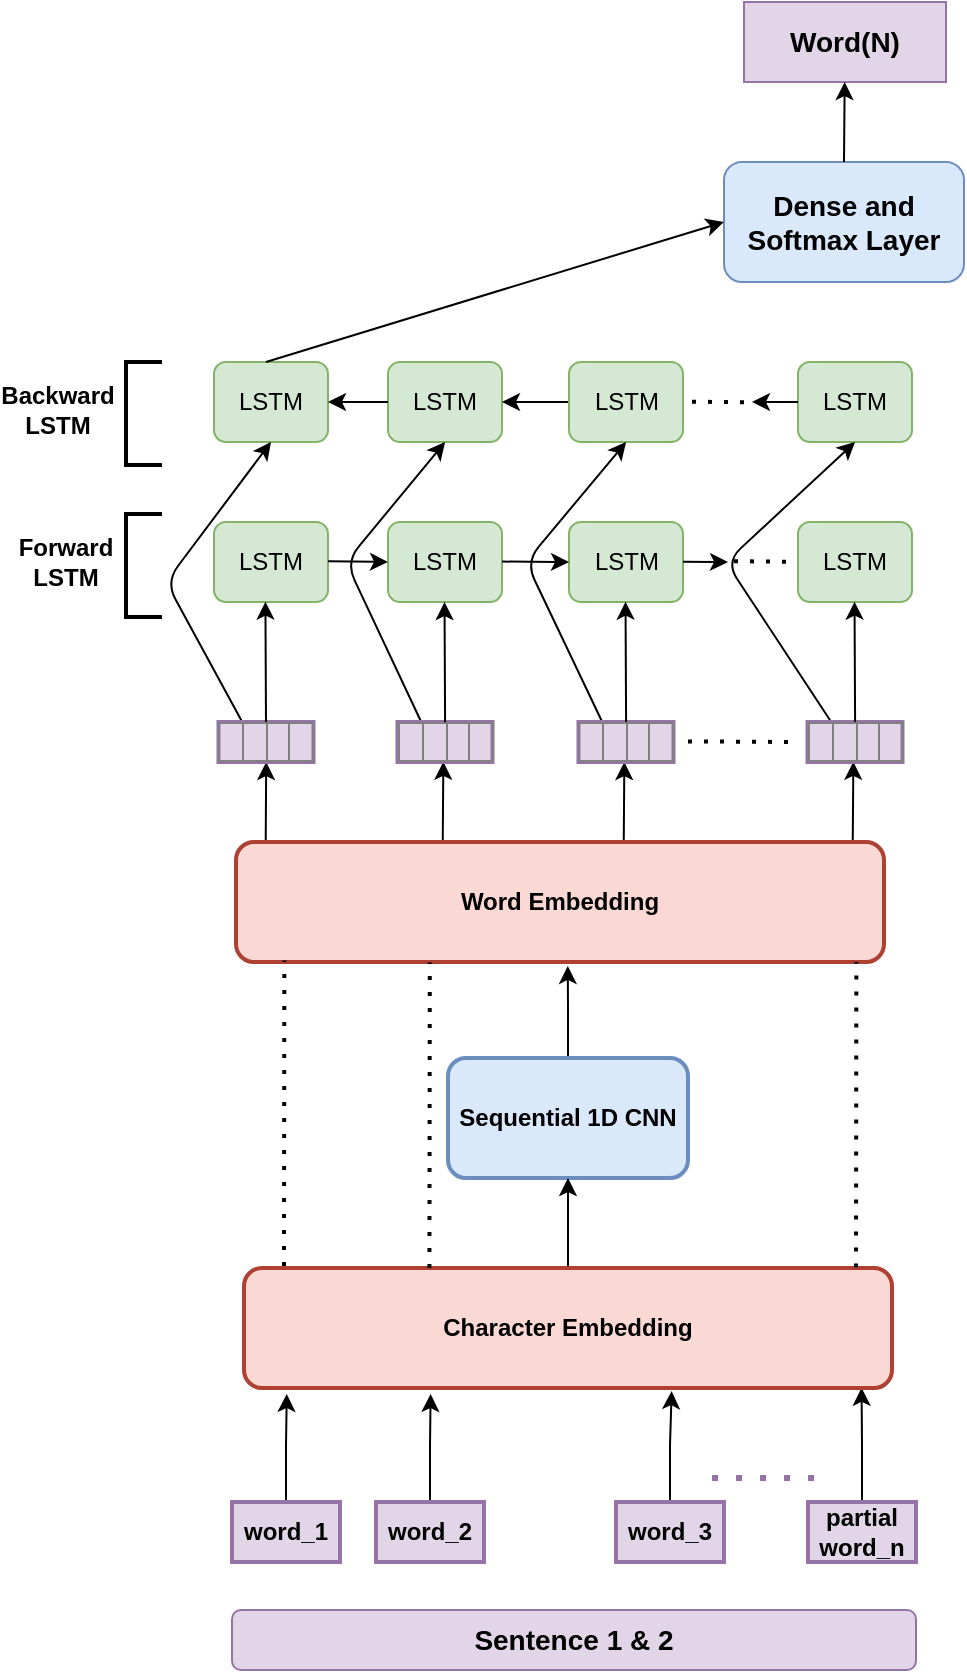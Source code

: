 <mxfile version="14.4.6" type="github">
  <diagram id="5aN20TkIpAYFd9l0oaaY" name="Page-1">
    <mxGraphModel dx="2031" dy="1134" grid="1" gridSize="10" guides="1" tooltips="1" connect="1" arrows="1" fold="1" page="1" pageScale="1" pageWidth="850" pageHeight="1100" math="0" shadow="0">
      <root>
        <mxCell id="0" />
        <mxCell id="1" parent="0" />
        <mxCell id="0h4L2-X7NALGhk6wRx9c-19" value="LSTM" style="rounded=1;whiteSpace=wrap;html=1;fillColor=#d5e8d4;strokeColor=#82b366;" parent="1" vertex="1">
          <mxGeometry x="134" y="430" width="57" height="40" as="geometry" />
        </mxCell>
        <mxCell id="0h4L2-X7NALGhk6wRx9c-20" value="LSTM" style="rounded=1;whiteSpace=wrap;html=1;fillColor=#d5e8d4;strokeColor=#82b366;" parent="1" vertex="1">
          <mxGeometry x="221" y="430" width="57" height="40" as="geometry" />
        </mxCell>
        <mxCell id="0h4L2-X7NALGhk6wRx9c-21" value="LSTM" style="rounded=1;whiteSpace=wrap;html=1;fillColor=#d5e8d4;strokeColor=#82b366;" parent="1" vertex="1">
          <mxGeometry x="311.5" y="430" width="57" height="40" as="geometry" />
        </mxCell>
        <mxCell id="0h4L2-X7NALGhk6wRx9c-22" value="LSTM" style="rounded=1;whiteSpace=wrap;html=1;fillColor=#d5e8d4;strokeColor=#82b366;" parent="1" vertex="1">
          <mxGeometry x="426" y="430" width="57" height="40" as="geometry" />
        </mxCell>
        <mxCell id="0h4L2-X7NALGhk6wRx9c-27" value="LSTM" style="rounded=1;whiteSpace=wrap;html=1;fillColor=#d5e8d4;strokeColor=#82b366;" parent="1" vertex="1">
          <mxGeometry x="134" y="350" width="57" height="40" as="geometry" />
        </mxCell>
        <mxCell id="0h4L2-X7NALGhk6wRx9c-28" value="LSTM" style="rounded=1;whiteSpace=wrap;html=1;fillColor=#d5e8d4;strokeColor=#82b366;" parent="1" vertex="1">
          <mxGeometry x="221" y="350" width="57" height="40" as="geometry" />
        </mxCell>
        <mxCell id="0h4L2-X7NALGhk6wRx9c-29" value="LSTM" style="rounded=1;whiteSpace=wrap;html=1;fillColor=#d5e8d4;strokeColor=#82b366;" parent="1" vertex="1">
          <mxGeometry x="311.5" y="350" width="57" height="40" as="geometry" />
        </mxCell>
        <mxCell id="0h4L2-X7NALGhk6wRx9c-30" value="LSTM" style="rounded=1;whiteSpace=wrap;html=1;fillColor=#d5e8d4;strokeColor=#82b366;" parent="1" vertex="1">
          <mxGeometry x="426" y="350" width="57" height="40" as="geometry" />
        </mxCell>
        <mxCell id="0h4L2-X7NALGhk6wRx9c-35" value="" style="endArrow=classic;html=1;entryX=0.5;entryY=1;entryDx=0;entryDy=0;exitX=0.25;exitY=0;exitDx=0;exitDy=0;" parent="1" source="0h4L2-X7NALGhk6wRx9c-78" target="0h4L2-X7NALGhk6wRx9c-27" edge="1">
          <mxGeometry width="50" height="50" relative="1" as="geometry">
            <mxPoint x="162.21" y="430" as="sourcePoint" />
            <mxPoint x="162.21" y="400" as="targetPoint" />
            <Array as="points">
              <mxPoint x="110" y="460" />
            </Array>
          </mxGeometry>
        </mxCell>
        <mxCell id="0h4L2-X7NALGhk6wRx9c-36" value="" style="endArrow=classic;html=1;entryX=0.5;entryY=1;entryDx=0;entryDy=0;exitX=0.25;exitY=0;exitDx=0;exitDy=0;" parent="1" source="0h4L2-X7NALGhk6wRx9c-79" edge="1">
          <mxGeometry width="50" height="50" relative="1" as="geometry">
            <mxPoint x="249.26" y="430" as="sourcePoint" />
            <mxPoint x="249.55" y="390" as="targetPoint" />
            <Array as="points">
              <mxPoint x="200" y="450" />
            </Array>
          </mxGeometry>
        </mxCell>
        <mxCell id="0h4L2-X7NALGhk6wRx9c-37" value="" style="endArrow=classic;html=1;entryX=0.5;entryY=1;entryDx=0;entryDy=0;exitX=0.25;exitY=0;exitDx=0;exitDy=0;" parent="1" source="0h4L2-X7NALGhk6wRx9c-80" edge="1">
          <mxGeometry width="50" height="50" relative="1" as="geometry">
            <mxPoint x="339.76" y="430" as="sourcePoint" />
            <mxPoint x="340.05" y="390" as="targetPoint" />
            <Array as="points">
              <mxPoint x="290" y="450" />
            </Array>
          </mxGeometry>
        </mxCell>
        <mxCell id="0h4L2-X7NALGhk6wRx9c-38" value="" style="endArrow=classic;html=1;entryX=0.5;entryY=1;entryDx=0;entryDy=0;exitX=0.25;exitY=0;exitDx=0;exitDy=0;" parent="1" source="0h4L2-X7NALGhk6wRx9c-81" edge="1">
          <mxGeometry width="50" height="50" relative="1" as="geometry">
            <mxPoint x="454.26" y="430" as="sourcePoint" />
            <mxPoint x="454.55" y="390" as="targetPoint" />
            <Array as="points">
              <mxPoint x="390" y="450" />
            </Array>
          </mxGeometry>
        </mxCell>
        <mxCell id="0h4L2-X7NALGhk6wRx9c-44" value="" style="endArrow=none;dashed=1;html=1;dashPattern=1 3;strokeWidth=2;" parent="1" edge="1">
          <mxGeometry width="50" height="50" relative="1" as="geometry">
            <mxPoint x="394" y="449.58" as="sourcePoint" />
            <mxPoint x="424" y="449.92" as="targetPoint" />
          </mxGeometry>
        </mxCell>
        <mxCell id="0h4L2-X7NALGhk6wRx9c-45" value="" style="endArrow=classic;html=1;" parent="1" edge="1">
          <mxGeometry width="50" height="50" relative="1" as="geometry">
            <mxPoint x="191" y="449.58" as="sourcePoint" />
            <mxPoint x="221" y="450" as="targetPoint" />
          </mxGeometry>
        </mxCell>
        <mxCell id="0h4L2-X7NALGhk6wRx9c-46" value="" style="endArrow=classic;html=1;entryX=0;entryY=0.5;entryDx=0;entryDy=0;" parent="1" target="0h4L2-X7NALGhk6wRx9c-21" edge="1">
          <mxGeometry width="50" height="50" relative="1" as="geometry">
            <mxPoint x="278" y="449.79" as="sourcePoint" />
            <mxPoint x="308" y="450.21" as="targetPoint" />
          </mxGeometry>
        </mxCell>
        <mxCell id="0h4L2-X7NALGhk6wRx9c-47" value="" style="endArrow=classic;html=1;" parent="1" edge="1">
          <mxGeometry width="50" height="50" relative="1" as="geometry">
            <mxPoint x="368.5" y="449.83" as="sourcePoint" />
            <mxPoint x="391" y="450" as="targetPoint" />
          </mxGeometry>
        </mxCell>
        <mxCell id="0h4L2-X7NALGhk6wRx9c-48" value="" style="endArrow=classic;html=1;exitX=0;exitY=0.5;exitDx=0;exitDy=0;" parent="1" source="0h4L2-X7NALGhk6wRx9c-30" edge="1">
          <mxGeometry width="50" height="50" relative="1" as="geometry">
            <mxPoint x="403" y="369.88" as="sourcePoint" />
            <mxPoint x="403" y="370" as="targetPoint" />
          </mxGeometry>
        </mxCell>
        <mxCell id="0h4L2-X7NALGhk6wRx9c-49" value="" style="endArrow=none;dashed=1;html=1;dashPattern=1 3;strokeWidth=2;" parent="1" edge="1">
          <mxGeometry width="50" height="50" relative="1" as="geometry">
            <mxPoint x="373" y="369.83" as="sourcePoint" />
            <mxPoint x="403" y="370.17" as="targetPoint" />
          </mxGeometry>
        </mxCell>
        <mxCell id="0h4L2-X7NALGhk6wRx9c-50" value="" style="endArrow=classic;html=1;entryX=1;entryY=0.5;entryDx=0;entryDy=0;exitX=0;exitY=0.5;exitDx=0;exitDy=0;" parent="1" source="0h4L2-X7NALGhk6wRx9c-28" target="0h4L2-X7NALGhk6wRx9c-27" edge="1">
          <mxGeometry width="50" height="50" relative="1" as="geometry">
            <mxPoint x="220" y="370" as="sourcePoint" />
            <mxPoint x="210" y="340" as="targetPoint" />
          </mxGeometry>
        </mxCell>
        <mxCell id="0h4L2-X7NALGhk6wRx9c-51" value="" style="endArrow=classic;html=1;entryX=1;entryY=0.5;entryDx=0;entryDy=0;" parent="1" target="0h4L2-X7NALGhk6wRx9c-28" edge="1">
          <mxGeometry width="50" height="50" relative="1" as="geometry">
            <mxPoint x="311" y="370" as="sourcePoint" />
            <mxPoint x="300" y="340" as="targetPoint" />
          </mxGeometry>
        </mxCell>
        <mxCell id="0h4L2-X7NALGhk6wRx9c-59" value="&lt;b&gt;&lt;font style=&quot;font-size: 14px&quot;&gt;Dense and &lt;br&gt;Softmax Layer&lt;/font&gt;&lt;/b&gt;" style="rounded=1;whiteSpace=wrap;html=1;fillColor=#dae8fc;strokeColor=#6c8ebf;" parent="1" vertex="1">
          <mxGeometry x="389" y="250" width="120" height="60" as="geometry" />
        </mxCell>
        <mxCell id="0h4L2-X7NALGhk6wRx9c-61" value="&lt;font style=&quot;font-size: 14px&quot;&gt;&lt;b&gt;Word(N)&lt;/b&gt;&lt;/font&gt;" style="rounded=0;whiteSpace=wrap;html=1;fillColor=#e1d5e7;strokeColor=#9673a6;" parent="1" vertex="1">
          <mxGeometry x="399" y="170" width="101" height="40" as="geometry" />
        </mxCell>
        <mxCell id="0h4L2-X7NALGhk6wRx9c-62" value="" style="endArrow=classic;html=1;exitX=0.5;exitY=0;exitDx=0;exitDy=0;" parent="1" source="0h4L2-X7NALGhk6wRx9c-59" target="0h4L2-X7NALGhk6wRx9c-61" edge="1">
          <mxGeometry width="50" height="50" relative="1" as="geometry">
            <mxPoint x="56.5" y="230" as="sourcePoint" />
            <mxPoint x="431.5" y="180" as="targetPoint" />
            <Array as="points" />
          </mxGeometry>
        </mxCell>
        <mxCell id="0h4L2-X7NALGhk6wRx9c-65" style="edgeStyle=orthogonalEdgeStyle;rounded=0;orthogonalLoop=1;jettySize=auto;html=1;entryX=0.086;entryY=1.006;entryDx=0;entryDy=0;entryPerimeter=0;exitX=0.085;exitY=0.002;exitDx=0;exitDy=0;exitPerimeter=0;" parent="1" edge="1">
          <mxGeometry relative="1" as="geometry">
            <mxPoint x="160.1" y="550" as="targetPoint" />
            <mxPoint x="159.75" y="620.12" as="sourcePoint" />
            <Array as="points">
              <mxPoint x="160" y="600" />
              <mxPoint x="160" y="600" />
            </Array>
          </mxGeometry>
        </mxCell>
        <mxCell id="0h4L2-X7NALGhk6wRx9c-66" style="edgeStyle=orthogonalEdgeStyle;rounded=0;orthogonalLoop=1;jettySize=auto;html=1;entryX=0.086;entryY=1.006;entryDx=0;entryDy=0;entryPerimeter=0;exitX=0.085;exitY=0.002;exitDx=0;exitDy=0;exitPerimeter=0;" parent="1" edge="1">
          <mxGeometry relative="1" as="geometry">
            <mxPoint x="248.67" y="549.88" as="targetPoint" />
            <mxPoint x="248.32" y="620" as="sourcePoint" />
            <Array as="points">
              <mxPoint x="248.57" y="599.88" />
              <mxPoint x="248.57" y="599.88" />
            </Array>
          </mxGeometry>
        </mxCell>
        <mxCell id="0h4L2-X7NALGhk6wRx9c-67" style="edgeStyle=orthogonalEdgeStyle;rounded=0;orthogonalLoop=1;jettySize=auto;html=1;entryX=0.086;entryY=1.006;entryDx=0;entryDy=0;entryPerimeter=0;exitX=0.085;exitY=0.002;exitDx=0;exitDy=0;exitPerimeter=0;" parent="1" edge="1">
          <mxGeometry relative="1" as="geometry">
            <mxPoint x="339.17" y="550" as="targetPoint" />
            <mxPoint x="338.82" y="620.12" as="sourcePoint" />
            <Array as="points">
              <mxPoint x="339.07" y="600" />
              <mxPoint x="339.07" y="600" />
            </Array>
          </mxGeometry>
        </mxCell>
        <mxCell id="0h4L2-X7NALGhk6wRx9c-68" style="edgeStyle=orthogonalEdgeStyle;rounded=0;orthogonalLoop=1;jettySize=auto;html=1;entryX=0.086;entryY=1.006;entryDx=0;entryDy=0;entryPerimeter=0;exitX=0.085;exitY=0.002;exitDx=0;exitDy=0;exitPerimeter=0;" parent="1" edge="1">
          <mxGeometry relative="1" as="geometry">
            <mxPoint x="453.67" y="549.88" as="targetPoint" />
            <mxPoint x="453.32" y="620" as="sourcePoint" />
            <Array as="points">
              <mxPoint x="453.57" y="599.88" />
              <mxPoint x="453.57" y="599.88" />
            </Array>
          </mxGeometry>
        </mxCell>
        <mxCell id="0h4L2-X7NALGhk6wRx9c-78" value="&lt;table border=&quot;1&quot; width=&quot;100%&quot; style=&quot;width: 100% ; height: 100% ; border-collapse: collapse&quot;&gt;&lt;tbody&gt;&lt;tr&gt;&lt;td align=&quot;center&quot;&gt;&lt;br&gt;&lt;/td&gt;&lt;td align=&quot;center&quot;&gt;&lt;br&gt;&lt;/td&gt;&lt;td align=&quot;center&quot;&gt;&lt;/td&gt;&lt;td&gt;&lt;br&gt;&lt;/td&gt;&lt;/tr&gt;&lt;/tbody&gt;&lt;/table&gt;" style="text;html=1;overflow=fill;fillColor=#e1d5e7;strokeWidth=2;strokeColor=#9673a6;" parent="1" vertex="1">
          <mxGeometry x="136.25" y="530" width="47.5" height="20" as="geometry" />
        </mxCell>
        <mxCell id="0h4L2-X7NALGhk6wRx9c-79" value="&lt;table border=&quot;1&quot; width=&quot;100%&quot; style=&quot;width: 100% ; height: 100% ; border-collapse: collapse&quot;&gt;&lt;tbody&gt;&lt;tr&gt;&lt;td align=&quot;center&quot;&gt;&lt;br&gt;&lt;/td&gt;&lt;td align=&quot;center&quot;&gt;&lt;br&gt;&lt;/td&gt;&lt;td align=&quot;center&quot;&gt;&lt;/td&gt;&lt;td&gt;&lt;br&gt;&lt;/td&gt;&lt;/tr&gt;&lt;/tbody&gt;&lt;/table&gt;" style="text;html=1;overflow=fill;fillColor=#e1d5e7;strokeWidth=2;strokeColor=#9673a6;" parent="1" vertex="1">
          <mxGeometry x="225.75" y="530" width="47.5" height="20" as="geometry" />
        </mxCell>
        <mxCell id="0h4L2-X7NALGhk6wRx9c-80" value="&lt;table border=&quot;1&quot; width=&quot;100%&quot; style=&quot;width: 100% ; height: 100% ; border-collapse: collapse&quot;&gt;&lt;tbody&gt;&lt;tr&gt;&lt;td align=&quot;center&quot;&gt;&lt;br&gt;&lt;/td&gt;&lt;td align=&quot;center&quot;&gt;&lt;br&gt;&lt;/td&gt;&lt;td align=&quot;center&quot;&gt;&lt;/td&gt;&lt;td&gt;&lt;br&gt;&lt;/td&gt;&lt;/tr&gt;&lt;/tbody&gt;&lt;/table&gt;" style="text;html=1;overflow=fill;fillColor=#e1d5e7;strokeWidth=2;strokeColor=#9673a6;" parent="1" vertex="1">
          <mxGeometry x="316.25" y="530" width="47.5" height="20" as="geometry" />
        </mxCell>
        <mxCell id="0h4L2-X7NALGhk6wRx9c-81" value="&lt;table border=&quot;1&quot; width=&quot;100%&quot; style=&quot;width: 100% ; height: 100% ; border-collapse: collapse&quot;&gt;&lt;tbody&gt;&lt;tr&gt;&lt;td align=&quot;center&quot;&gt;&lt;br&gt;&lt;/td&gt;&lt;td align=&quot;center&quot;&gt;&lt;br&gt;&lt;/td&gt;&lt;td align=&quot;center&quot;&gt;&lt;/td&gt;&lt;td&gt;&lt;br&gt;&lt;/td&gt;&lt;/tr&gt;&lt;/tbody&gt;&lt;/table&gt;" style="text;html=1;overflow=fill;fillColor=#e1d5e7;strokeWidth=2;strokeColor=#9673a6;" parent="1" vertex="1">
          <mxGeometry x="430.75" y="530" width="47.5" height="20" as="geometry" />
        </mxCell>
        <mxCell id="0h4L2-X7NALGhk6wRx9c-82" value="" style="endArrow=classic;html=1;entryX=0.451;entryY=0.996;entryDx=0;entryDy=0;entryPerimeter=0;" parent="1" target="0h4L2-X7NALGhk6wRx9c-19" edge="1">
          <mxGeometry width="50" height="50" relative="1" as="geometry">
            <mxPoint x="160" y="530" as="sourcePoint" />
            <mxPoint x="163" y="480" as="targetPoint" />
            <Array as="points" />
          </mxGeometry>
        </mxCell>
        <mxCell id="0h4L2-X7NALGhk6wRx9c-83" value="" style="endArrow=classic;html=1;entryX=0.451;entryY=0.996;entryDx=0;entryDy=0;entryPerimeter=0;" parent="1" edge="1">
          <mxGeometry width="50" height="50" relative="1" as="geometry">
            <mxPoint x="249.55" y="530.16" as="sourcePoint" />
            <mxPoint x="249.257" y="470.0" as="targetPoint" />
            <Array as="points" />
          </mxGeometry>
        </mxCell>
        <mxCell id="0h4L2-X7NALGhk6wRx9c-84" value="" style="endArrow=classic;html=1;entryX=0.451;entryY=0.996;entryDx=0;entryDy=0;entryPerimeter=0;" parent="1" edge="1">
          <mxGeometry width="50" height="50" relative="1" as="geometry">
            <mxPoint x="340.05" y="530" as="sourcePoint" />
            <mxPoint x="339.757" y="469.84" as="targetPoint" />
            <Array as="points" />
          </mxGeometry>
        </mxCell>
        <mxCell id="0h4L2-X7NALGhk6wRx9c-85" value="" style="endArrow=classic;html=1;entryX=0.451;entryY=0.996;entryDx=0;entryDy=0;entryPerimeter=0;" parent="1" edge="1">
          <mxGeometry width="50" height="50" relative="1" as="geometry">
            <mxPoint x="454.55" y="530" as="sourcePoint" />
            <mxPoint x="454.257" y="469.84" as="targetPoint" />
            <Array as="points" />
          </mxGeometry>
        </mxCell>
        <mxCell id="0h4L2-X7NALGhk6wRx9c-115" value="" style="endArrow=classic;html=1;entryX=0;entryY=0.5;entryDx=0;entryDy=0;" parent="1" target="0h4L2-X7NALGhk6wRx9c-59" edge="1">
          <mxGeometry width="50" height="50" relative="1" as="geometry">
            <mxPoint x="160" y="350" as="sourcePoint" />
            <mxPoint x="399" y="320" as="targetPoint" />
          </mxGeometry>
        </mxCell>
        <mxCell id="0h4L2-X7NALGhk6wRx9c-117" value="" style="strokeWidth=2;html=1;shape=mxgraph.flowchart.annotation_1;align=left;pointerEvents=1;fillColor=#ffffff;gradientColor=#ffffff;rotation=0;" parent="1" vertex="1">
          <mxGeometry x="90" y="426" width="18" height="51.5" as="geometry" />
        </mxCell>
        <mxCell id="0h4L2-X7NALGhk6wRx9c-118" value="&lt;b&gt;Forward LSTM&lt;/b&gt;" style="text;html=1;strokeColor=none;fillColor=none;align=center;verticalAlign=middle;whiteSpace=wrap;rounded=0;" parent="1" vertex="1">
          <mxGeometry x="40" y="440" width="40" height="20" as="geometry" />
        </mxCell>
        <mxCell id="0h4L2-X7NALGhk6wRx9c-119" value="" style="strokeWidth=2;html=1;shape=mxgraph.flowchart.annotation_1;align=left;pointerEvents=1;fillColor=#ffffff;gradientColor=#ffffff;rotation=0;" parent="1" vertex="1">
          <mxGeometry x="90" y="350" width="18" height="51.5" as="geometry" />
        </mxCell>
        <mxCell id="0h4L2-X7NALGhk6wRx9c-120" value="&lt;b&gt;Backward LSTM&lt;/b&gt;" style="text;html=1;strokeColor=none;fillColor=none;align=center;verticalAlign=middle;whiteSpace=wrap;rounded=0;" parent="1" vertex="1">
          <mxGeometry x="36" y="364" width="40" height="20" as="geometry" />
        </mxCell>
        <mxCell id="0h4L2-X7NALGhk6wRx9c-121" value="" style="endArrow=none;dashed=1;html=1;dashPattern=1 3;strokeWidth=2;" parent="1" edge="1">
          <mxGeometry width="50" height="50" relative="1" as="geometry">
            <mxPoint x="371" y="539.71" as="sourcePoint" />
            <mxPoint x="423" y="540" as="targetPoint" />
          </mxGeometry>
        </mxCell>
        <mxCell id="LBaXw1dnBf5gqf-9EG7d-1" style="edgeStyle=orthogonalEdgeStyle;rounded=0;orthogonalLoop=1;jettySize=auto;html=1;exitX=0.5;exitY=0;exitDx=0;exitDy=0;entryX=0.066;entryY=1.05;entryDx=0;entryDy=0;entryPerimeter=0;" edge="1" parent="1" source="LBaXw1dnBf5gqf-9EG7d-2" target="LBaXw1dnBf5gqf-9EG7d-13">
          <mxGeometry relative="1" as="geometry" />
        </mxCell>
        <mxCell id="LBaXw1dnBf5gqf-9EG7d-2" value="&lt;b&gt;word_1&lt;/b&gt;" style="rounded=0;whiteSpace=wrap;html=1;strokeWidth=2;fillColor=#e1d5e7;strokeColor=#9673a6;" vertex="1" parent="1">
          <mxGeometry x="143" y="920" width="54" height="30" as="geometry" />
        </mxCell>
        <mxCell id="LBaXw1dnBf5gqf-9EG7d-3" style="edgeStyle=orthogonalEdgeStyle;rounded=0;orthogonalLoop=1;jettySize=auto;html=1;exitX=0.5;exitY=0;exitDx=0;exitDy=0;entryX=0.288;entryY=1.05;entryDx=0;entryDy=0;entryPerimeter=0;" edge="1" parent="1" source="LBaXw1dnBf5gqf-9EG7d-4" target="LBaXw1dnBf5gqf-9EG7d-13">
          <mxGeometry relative="1" as="geometry" />
        </mxCell>
        <mxCell id="LBaXw1dnBf5gqf-9EG7d-4" value="&lt;b&gt;word_2&lt;/b&gt;" style="rounded=0;whiteSpace=wrap;html=1;strokeWidth=2;fillColor=#e1d5e7;strokeColor=#9673a6;" vertex="1" parent="1">
          <mxGeometry x="215" y="920" width="54" height="30" as="geometry" />
        </mxCell>
        <mxCell id="LBaXw1dnBf5gqf-9EG7d-5" style="edgeStyle=orthogonalEdgeStyle;rounded=0;orthogonalLoop=1;jettySize=auto;html=1;exitX=0.5;exitY=0;exitDx=0;exitDy=0;entryX=0.66;entryY=1.026;entryDx=0;entryDy=0;entryPerimeter=0;" edge="1" parent="1" source="LBaXw1dnBf5gqf-9EG7d-6" target="LBaXw1dnBf5gqf-9EG7d-13">
          <mxGeometry relative="1" as="geometry" />
        </mxCell>
        <mxCell id="LBaXw1dnBf5gqf-9EG7d-6" value="&lt;b&gt;word_3&lt;/b&gt;" style="rounded=0;whiteSpace=wrap;html=1;strokeWidth=2;fillColor=#e1d5e7;strokeColor=#9673a6;" vertex="1" parent="1">
          <mxGeometry x="335" y="920" width="54" height="30" as="geometry" />
        </mxCell>
        <mxCell id="LBaXw1dnBf5gqf-9EG7d-7" style="edgeStyle=orthogonalEdgeStyle;rounded=0;orthogonalLoop=1;jettySize=auto;html=1;exitX=0.5;exitY=0;exitDx=0;exitDy=0;entryX=0.953;entryY=0.998;entryDx=0;entryDy=0;entryPerimeter=0;" edge="1" parent="1" source="LBaXw1dnBf5gqf-9EG7d-8" target="LBaXw1dnBf5gqf-9EG7d-13">
          <mxGeometry relative="1" as="geometry" />
        </mxCell>
        <mxCell id="LBaXw1dnBf5gqf-9EG7d-8" value="&lt;b&gt;partial word_n&lt;/b&gt;" style="rounded=0;whiteSpace=wrap;html=1;strokeWidth=2;fillColor=#e1d5e7;strokeColor=#9673a6;" vertex="1" parent="1">
          <mxGeometry x="431" y="920" width="54" height="30" as="geometry" />
        </mxCell>
        <mxCell id="LBaXw1dnBf5gqf-9EG7d-9" value="" style="endArrow=none;dashed=1;html=1;dashPattern=1 3;strokeWidth=3;fillColor=#e1d5e7;strokeColor=#9673a6;endSize=12;startSize=12;" edge="1" parent="1">
          <mxGeometry width="50" height="50" relative="1" as="geometry">
            <mxPoint x="383" y="908" as="sourcePoint" />
            <mxPoint x="443" y="908" as="targetPoint" />
          </mxGeometry>
        </mxCell>
        <mxCell id="LBaXw1dnBf5gqf-9EG7d-10" style="edgeStyle=orthogonalEdgeStyle;rounded=0;orthogonalLoop=1;jettySize=auto;html=1;exitX=0.5;exitY=0;exitDx=0;exitDy=0;entryX=0.512;entryY=1.033;entryDx=0;entryDy=0;entryPerimeter=0;" edge="1" parent="1" source="LBaXw1dnBf5gqf-9EG7d-11" target="LBaXw1dnBf5gqf-9EG7d-14">
          <mxGeometry relative="1" as="geometry" />
        </mxCell>
        <mxCell id="LBaXw1dnBf5gqf-9EG7d-11" value="&lt;b&gt;Sequential 1D CNN&lt;br&gt;&lt;/b&gt;" style="rounded=1;whiteSpace=wrap;html=1;strokeWidth=2;fillColor=#dae8fc;strokeColor=#6c8ebf;" vertex="1" parent="1">
          <mxGeometry x="251" y="698" width="120" height="60" as="geometry" />
        </mxCell>
        <mxCell id="LBaXw1dnBf5gqf-9EG7d-12" style="edgeStyle=orthogonalEdgeStyle;rounded=0;orthogonalLoop=1;jettySize=auto;html=1;exitX=0.5;exitY=0;exitDx=0;exitDy=0;" edge="1" parent="1" source="LBaXw1dnBf5gqf-9EG7d-13" target="LBaXw1dnBf5gqf-9EG7d-11">
          <mxGeometry relative="1" as="geometry" />
        </mxCell>
        <mxCell id="LBaXw1dnBf5gqf-9EG7d-13" value="&lt;b&gt;Character Embedding&lt;br&gt;&lt;/b&gt;" style="rounded=1;whiteSpace=wrap;html=1;strokeWidth=2;fillColor=#fad9d5;strokeColor=#ae4132;" vertex="1" parent="1">
          <mxGeometry x="149" y="803" width="324" height="60" as="geometry" />
        </mxCell>
        <mxCell id="LBaXw1dnBf5gqf-9EG7d-14" value="&lt;b&gt;Word Embedding&lt;br&gt;&lt;/b&gt;" style="rounded=1;whiteSpace=wrap;html=1;strokeWidth=2;fillColor=#fad9d5;strokeColor=#ae4132;" vertex="1" parent="1">
          <mxGeometry x="145" y="590" width="324" height="60" as="geometry" />
        </mxCell>
        <mxCell id="LBaXw1dnBf5gqf-9EG7d-15" value="" style="endArrow=none;dashed=1;html=1;dashPattern=1 3;strokeWidth=2;entryX=0.087;entryY=1.005;entryDx=0;entryDy=0;entryPerimeter=0;" edge="1" parent="1">
          <mxGeometry width="50" height="50" relative="1" as="geometry">
            <mxPoint x="169" y="802" as="sourcePoint" />
            <mxPoint x="169.188" y="649.3" as="targetPoint" />
          </mxGeometry>
        </mxCell>
        <mxCell id="LBaXw1dnBf5gqf-9EG7d-16" value="" style="endArrow=none;dashed=1;html=1;dashPattern=1 3;strokeWidth=2;entryX=0.087;entryY=1.005;entryDx=0;entryDy=0;entryPerimeter=0;" edge="1" parent="1">
          <mxGeometry width="50" height="50" relative="1" as="geometry">
            <mxPoint x="241.71" y="803" as="sourcePoint" />
            <mxPoint x="241.898" y="650.3" as="targetPoint" />
          </mxGeometry>
        </mxCell>
        <mxCell id="LBaXw1dnBf5gqf-9EG7d-17" value="" style="endArrow=none;dashed=1;html=1;dashPattern=1 3;strokeWidth=2;entryX=0.087;entryY=1.005;entryDx=0;entryDy=0;entryPerimeter=0;" edge="1" parent="1">
          <mxGeometry width="50" height="50" relative="1" as="geometry">
            <mxPoint x="455" y="802.7" as="sourcePoint" />
            <mxPoint x="455.188" y="650" as="targetPoint" />
          </mxGeometry>
        </mxCell>
        <mxCell id="LBaXw1dnBf5gqf-9EG7d-18" value="&lt;b&gt;&lt;font style=&quot;font-size: 14px&quot;&gt;Sentence 1 &amp;amp; 2&lt;/font&gt;&lt;/b&gt;" style="rounded=1;whiteSpace=wrap;html=1;fillColor=#e1d5e7;strokeColor=#9673a6;" vertex="1" parent="1">
          <mxGeometry x="143" y="974" width="342" height="30" as="geometry" />
        </mxCell>
      </root>
    </mxGraphModel>
  </diagram>
</mxfile>
